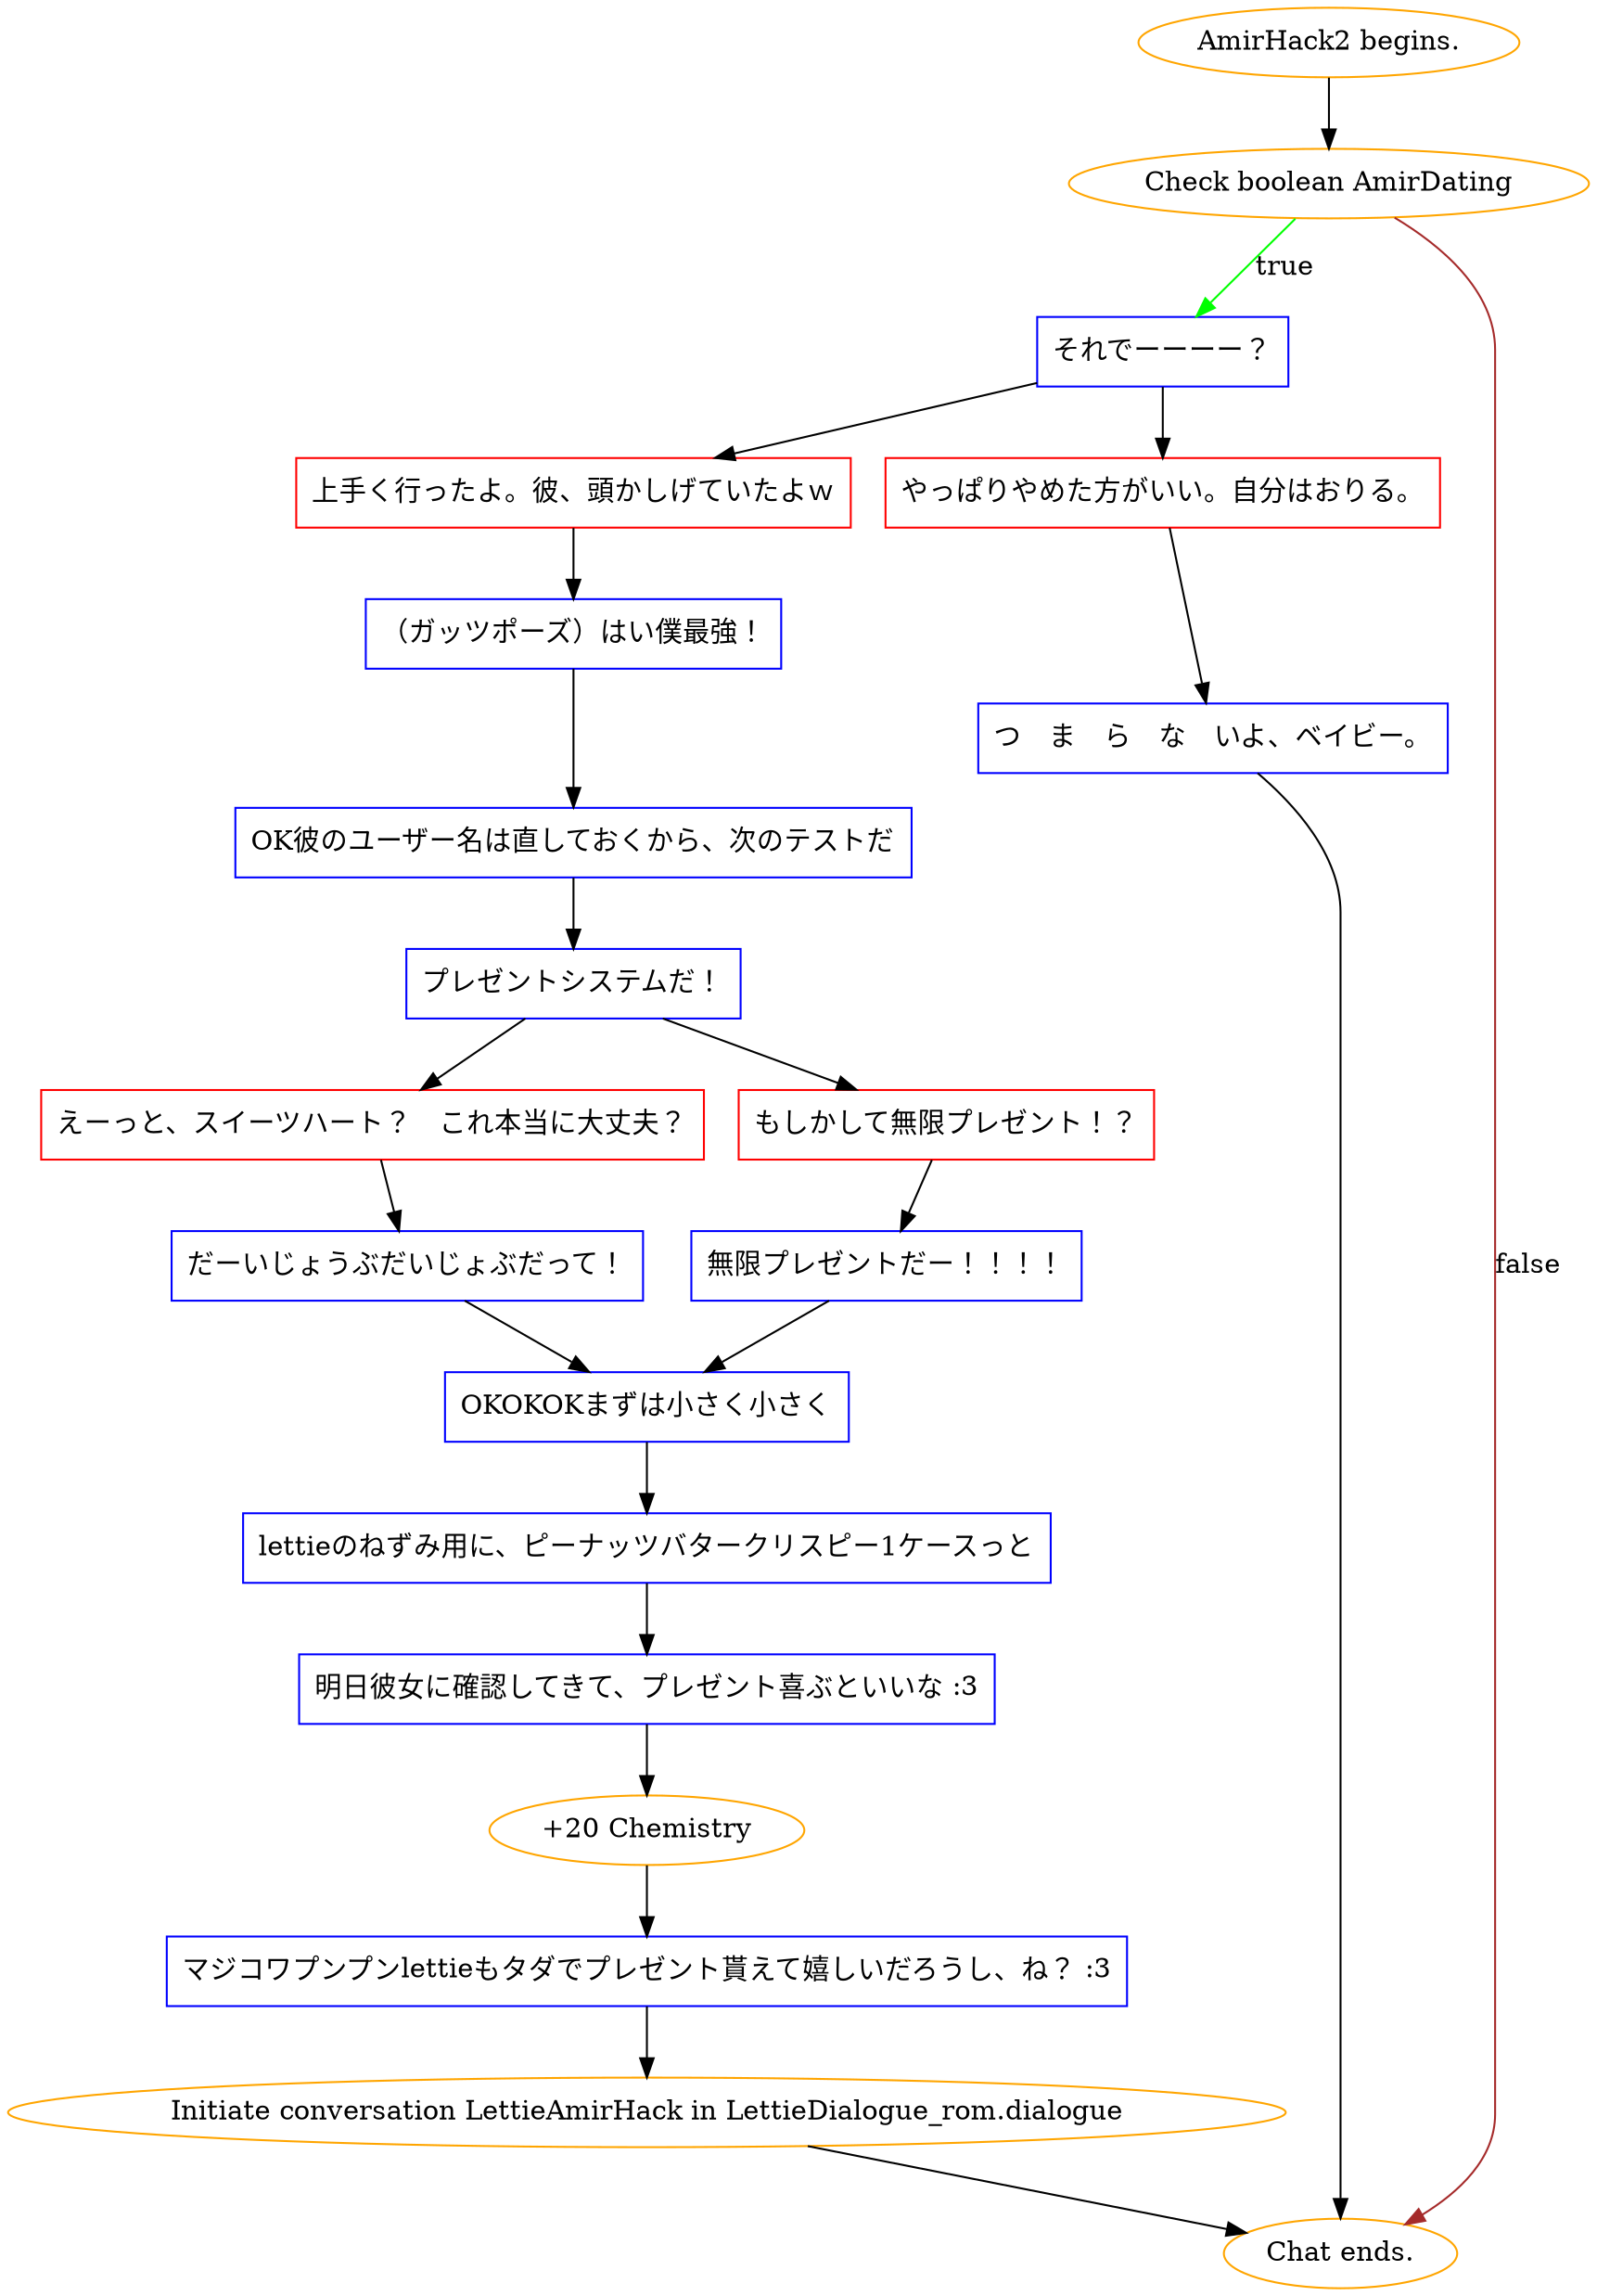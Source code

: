 digraph {
	"AmirHack2 begins." [color=orange];
		"AmirHack2 begins." -> j1974262334;
	j1974262334 [label="Check boolean AmirDating",color=orange];
		j1974262334 -> j2021249233 [label=true,color=green];
		j1974262334 -> "Chat ends." [label=false,color=brown];
	j2021249233 [label="それでーーーー？",shape=box,color=blue];
		j2021249233 -> j3589533557;
		j2021249233 -> j52453047;
	"Chat ends." [color=orange];
	j3589533557 [label="上手く行ったよ。彼、頭かしげていたよｗ",shape=box,color=red];
		j3589533557 -> j2171373977;
	j52453047 [label="やっぱりやめた方がいい。自分はおりる。",shape=box,color=red];
		j52453047 -> j4028875398;
	j2171373977 [label="（ガッツポーズ）はい僕最強！",shape=box,color=blue];
		j2171373977 -> j28991387;
	j4028875398 [label="つ　ま　ら　な　いよ、ベイビー。",shape=box,color=blue];
		j4028875398 -> "Chat ends.";
	j28991387 [label="OK彼のユーザー名は直しておくから、次のテストだ",shape=box,color=blue];
		j28991387 -> j757153283;
	j757153283 [label="プレゼントシステムだ！",shape=box,color=blue];
		j757153283 -> j3261748188;
		j757153283 -> j1596068452;
	j3261748188 [label="えーっと、スイーツハート？　これ本当に大丈夫？",shape=box,color=red];
		j3261748188 -> j3442062786;
	j1596068452 [label="もしかして無限プレゼント！？",shape=box,color=red];
		j1596068452 -> j3568697488;
	j3442062786 [label="だーいじょうぶだいじょぶだって！",shape=box,color=blue];
		j3442062786 -> j818012292;
	j3568697488 [label="無限プレゼントだー！！！！",shape=box,color=blue];
		j3568697488 -> j818012292;
	j818012292 [label="OKOKOKまずは小さく小さく",shape=box,color=blue];
		j818012292 -> j961196716;
	j961196716 [label="lettieのねずみ用に、ピーナッツバタークリスピー1ケースっと",shape=box,color=blue];
		j961196716 -> j233372463;
	j233372463 [label="明日彼女に確認してきて、プレゼント喜ぶといいな :3",shape=box,color=blue];
		j233372463 -> j1630594160;
	j1630594160 [label="+20 Chemistry",color=orange];
		j1630594160 -> j271626626;
	j271626626 [label="マジコワプンプンlettieもタダでプレゼント貰えて嬉しいだろうし、ね？ :3",shape=box,color=blue];
		j271626626 -> "Initiate conversation LettieAmirHack in LettieDialogue_rom.dialogue";
	"Initiate conversation LettieAmirHack in LettieDialogue_rom.dialogue" [label="Initiate conversation LettieAmirHack in LettieDialogue_rom.dialogue",color=orange];
		"Initiate conversation LettieAmirHack in LettieDialogue_rom.dialogue" -> "Chat ends.";
}